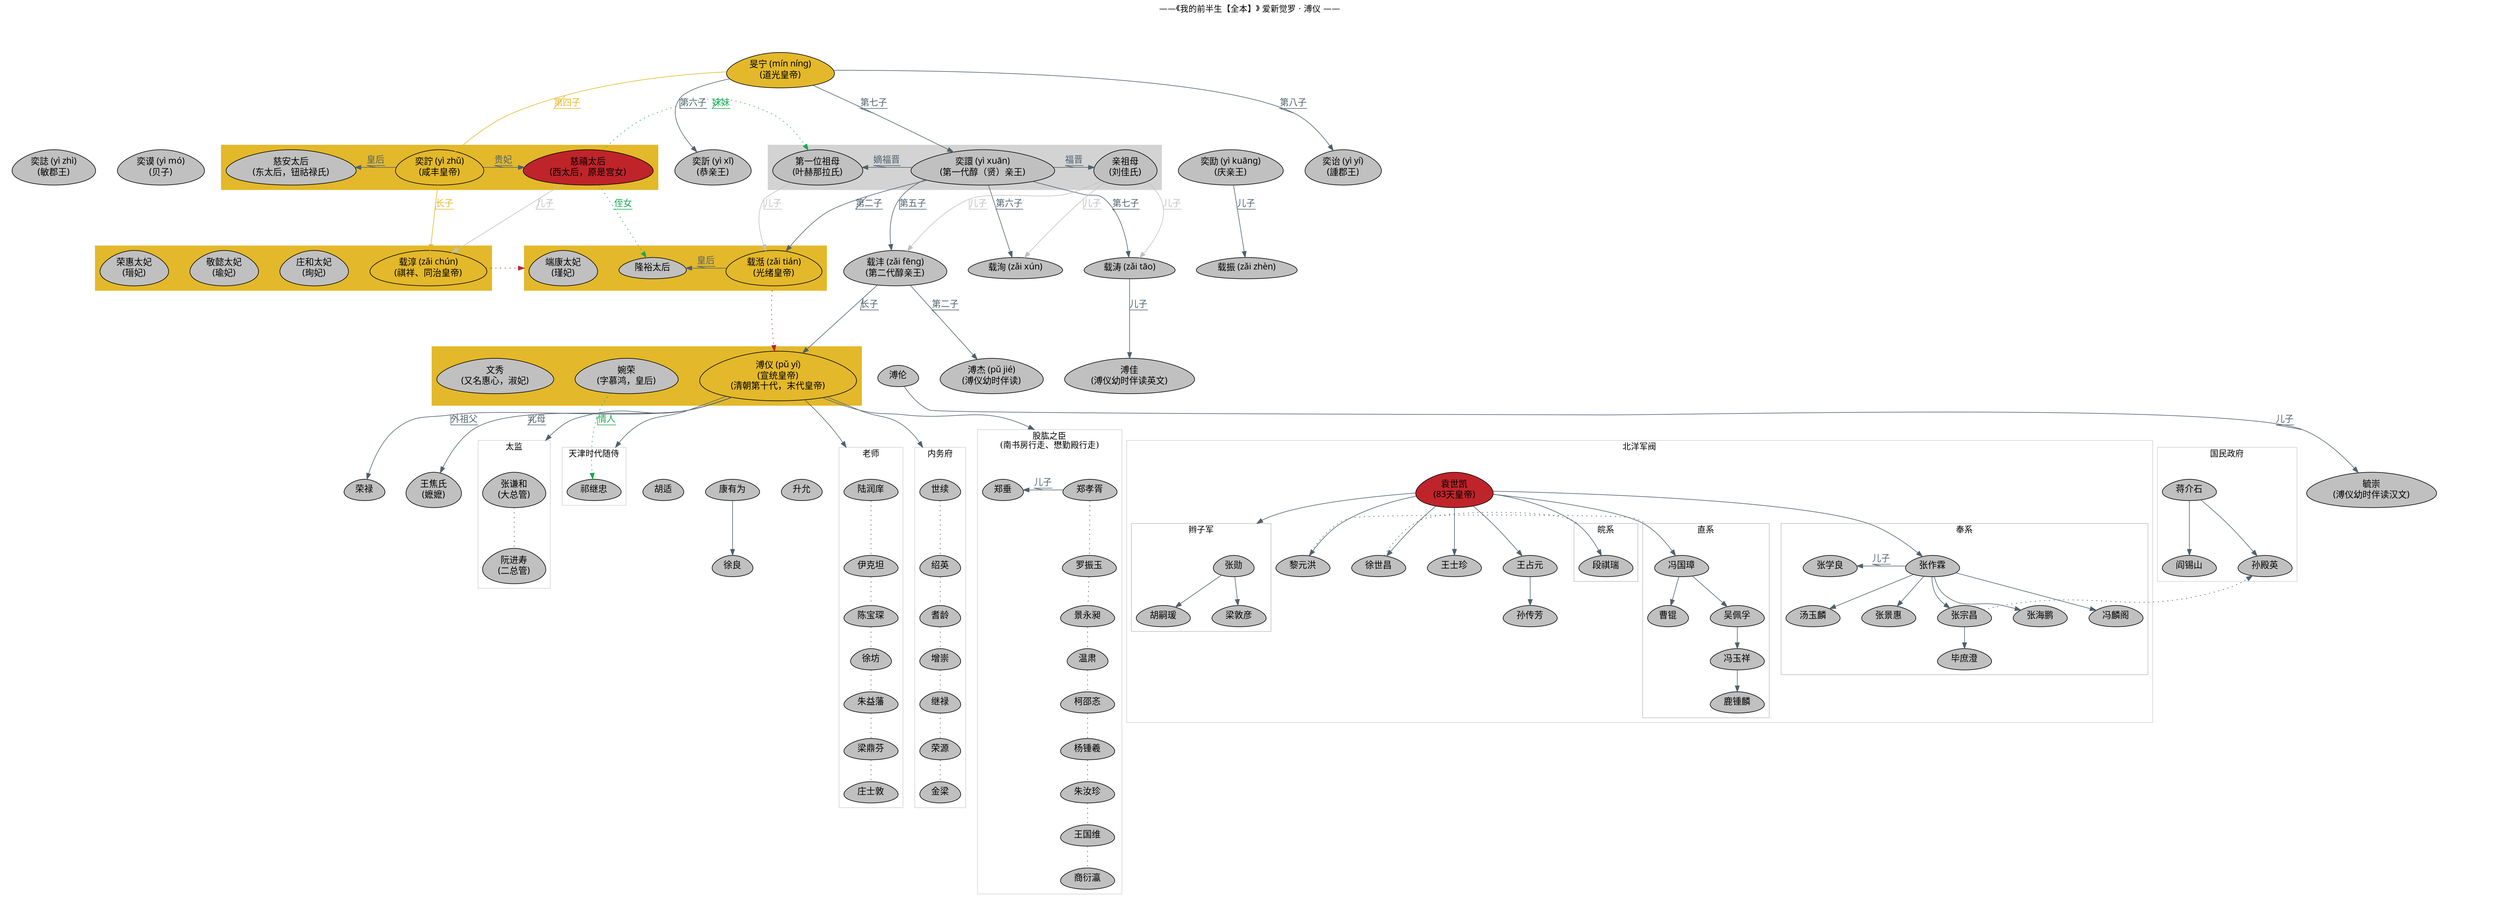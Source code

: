 digraph wdqbs {
    label="——《我的前半生【全本】》 爱新觉罗 · 溥仪 ——"
    labelloc=t
    style=invis
    nodesep=.5
    ranksep=.5
    compound=true
    node [fontname="Monaco",fontsize=15,fontcolor=black,style=filled,fillcolor="grey",shape=egg]
    edge [fontname="Monaco",fontsize=15,color="#50616d",fontcolor="#50616d",weight=3,decorate=true]

    subgraph cluster07 {
        rank=same

        "旻宁" [label="旻宁 (mín níng)\n(道光皇帝)\n",fillcolor="#e3b82a"]
    }

    "旻宁" -> "奕詝" [label="第四子",color="#e3b82a",fontcolor="#e3b82a"]
    "旻宁" -> "奕訢" [label="第六子"]
    "旻宁" -> "奕譞" [label="第七子"]
    "旻宁" -> "奕诒" [label="第八子"]

    subgraph cluster08 {
        rank=same

        subgraph cluster0804 {
            label=""
            style=filled
            color="#e3b82a"

            "奕詝" [label="奕詝 (yì zhǔ)\n(咸丰皇帝)\n",fillcolor="#e3b82a"]
            "慈禧太后" [label="慈禧太后\n(西太后，原是宫女)\n",fillcolor="#bf242a"]
            "慈安太后" [label="慈安太后\n(东太后，钮祜禄氏)\n"]
        }
        "奕訢" [label="奕訢 (yì xī)\n(恭亲王)\n"]
        subgraph cluster0807 {
            label=""
            style=filled
            color="lightgrey"

            "奕譞" [label="奕譞 (yì xuān)\n(第一代醇（贤）亲王)\n"]
            "第一位祖母" [label="第一位祖母\n(叶赫那拉氏)\n"]
            "亲祖母刘佳氏" [label="亲祖母\n(刘佳氏)\n"]
        }
        "奕诒" [label="奕诒 (yì yí)\n(諥郡王)\n"]

        "奕劻" [label="奕劻 (yì kuāng)\n(庆亲王)\n"]
        "奕谟" [label="奕谟 (yì mó)\n(贝子)\n"]
        "奕誌" [label="奕誌 (yì zhì)\n(敏郡王)\n"]
    }

    "奕詝" -> "载淳" [label="长子",color="#e3b82a",fontcolor="#e3b82a"]
    "奕譞" -> "载湉" [label="第二子"]
    "奕譞" -> "载沣" [label="第五子"]
    "奕譞" -> "载洵" [label="第六子"]
    "奕譞" -> "载涛" [label="第七子"]

    "奕劻" -> "载振" [label="儿子"]

    subgraph cluster09 {
        rank=same

        subgraph cluster0901 {
            label=""
            style=filled
            color="#e3b82a"

            "载淳" [label="载淳 (zǎi chún)\n(祺祥、同治皇帝)\n",fillcolor="#e3b82a"]
            "庄和太妃" [label="庄和太妃\n(珣妃)\n"]
            "敬懿太妃" [label="敬懿太妃\n(瑜妃)\n"]
            "荣惠太妃" [label="荣惠太妃\n(瑨妃)\n"]
        }
        subgraph cluster0902 {
            label=""
            style=filled
            color="#e3b82a"

            "载湉" [label="载湉 (zǎi tián)\n(光绪皇帝)\n",fillcolor="#e3b82a"]
            "隆裕太后" [label="隆裕太后"]
            "端康太妃" [label="端康太妃\n(瑾妃)\n"]
        }
        "载沣" [label="载沣 (zǎi fēng)\n(第二代醇亲王)\n"]
        "载洵" [label="载洵 (zǎi xún)\n"]
        "载涛" [label="载涛 (zǎi tāo)\n"]

        "载振" [label="载振 (zǎi zhèn)\n"]
    }

    "载沣" -> "溥仪" [label="长子"]
    "载沣" -> "溥杰" [label="第二子"]
    "载涛" -> "溥佳" [label="儿子"]

    subgraph cluster10 {
        rank=same

        subgraph cluster1001 {
            label=""
            style=filled
            color="#e3b82a"

            "溥仪" [label="溥仪 (pǔ yí)\n(宣统皇帝)\n(清朝第十代，末代皇帝)\n",fillcolor="#e3b82a"]
            "婉荣" [label="婉荣\n(字慕鸿，皇后)\n"]
            "文秀" [label="文秀\n(又名惠心，淑妃)\n"]
        }
        "溥杰" [label="溥杰 (pǔ jié)\n(溥仪幼时伴读)\n"]

        "溥佳" [label="溥佳\n(溥仪幼时伴读英文)\n"]
        "溥伦" [label="溥伦\n"]
    }

    "溥伦" -> "毓崇" [label="儿子"]

    subgraph cluster11 {
        rank=same

        "毓崇" [label="毓崇\n(溥仪幼时伴读汉文)\n"]
    }

    # 后宫那些事
    "奕詝" -> "慈安太后" [label="皇后",color="#50616d",fontcolor="#50616d",constraint=false,weight=0,minlen=0.7]
    "奕詝" -> "慈禧太后" [label="贵妃",color="#50616d",fontcolor="#50616d",constraint=false,weight=0,minlen=0.7]
    "慈禧太后" -> "载淳" [label="儿子",color="grey",fontcolor="grey",weight=0]
    "奕譞" -> "第一位祖母" [label="嫡福晋",color="#50616d",fontcolor="#50616d",constraint=false,weight=0,minlen=0.7]
    "奕譞" -> "亲祖母刘佳氏" [label="福晋",color="#50616d",fontcolor="#50616d",constraint=false,weight=0,minlen=0.7]
    "第一位祖母" -> "载湉" [label="儿子",color="grey",fontcolor="grey",weight=0]
    "亲祖母刘佳氏" -> {"载沣","载洵","载涛"} [label="儿子",fontcolor="grey",color="grey",weight=0]
    "慈禧太后" -> "第一位祖母" [label="妹妹",color="#16a951",fontcolor="#16a951",style=dotted,constraint=false,weight=0]
    "载湉" -> "隆裕太后" [label="皇后",color="#50616d",fontcolor="#50616d",constraint=false,weight=0,minlen=0.7]
    "慈禧太后" -> "隆裕太后" [label="侄女",color="#16a951",fontcolor="#16a951",style=dotted,weight=0]

    # 慈禧干政
    "载淳" -> "端康太妃" [color="#bf242a",lhead=cluster0902,style=dotted,constraint=false,weight=0]
    "载湉" -> "溥仪" [color="#bf242a",ltail=cluster0902,style=dotted,constraint=false]

    # 溥仪
    // "溥仪" -> {"溥杰","溥佳"} [dir=none,style=dotted,constraint=false,weight=0,minlen=0.7]
    // "溥仪" -> "毓崇" [dir=none,style=dotted]
    "溥仪" -> "荣禄" [label="外祖父"]
    "溥仪" -> "王焦氏" [label="乳母"]
    {"王焦氏" [label="王焦氏\n(嬷嬷)\n"]}
    "溥仪" -> "张谦和" [lhead=cluster_taijian]
    subgraph cluster_taijian {
        label="太监";style="";color="lightgrey";
        "张谦和" -> "阮进寿" [dir=none,style=dotted]
        "张谦和" [label="张谦和\n(大总管)\n"]
        "阮进寿" [label="阮进寿\n(二总管)\n"]
    }
    "溥仪" -> "祁继忠" [lhead=cluster_suishi]
    "婉荣" -> "祁继忠" [label="情人",color="#16a951",fontcolor="#16a951",style=dotted]
    subgraph cluster_suishi {
        label="天津时代随侍";style="";color="lightgrey";
        "祁继忠"
    }
    "溥仪" -> "胡适" [color=none]
    "溥仪" -> "康有为" [color=none]
    subgraph cluster_kangyw {
        label="";style=invis;color="lightgrey";
        "康有为" -> "徐良"
    }
    "溥仪" -> "升允" [color=none]
    "溥仪" -> "陆润庠" [lhead=cluster_teacher]
    subgraph cluster_teacher {
        label="老师";style="";color="lightgrey";
        "陆润庠" -> "伊克坦" -> "陈宝琛" -> "徐坊" -> "朱益藩" -> "梁鼎芬" -> "庄士敦" [dir=none,style=dotted]
    }
    "溥仪" -> "世续" [lhead=cluster_neiwufu]
    subgraph cluster_neiwufu {
        label="内务府";style="";color="lightgrey";
        "世续" -> "绍英" -> "耆龄" -> "增崇" -> "继禄" -> "荣源" -> "金梁" [dir=none,style=dotted]
    }
    "溥仪" -> "郑孝胥" [lhead=cluster_gugong]
    subgraph cluster_gugong {
        label="股肱之臣\n(南书房行走、懋勤殿行走)\n";style="";color="lightgrey";
        "郑孝胥" -> "罗振玉" -> "景永昶" -> "温肃" -> "柯邵忞" -> "杨锺羲" -> "朱汝珍" -> "王国维" -> "商衍瀛" [dir=none,style=dotted]
        "郑孝胥" -> "郑垂" [label="儿子",constraint=false,weight=0,minlen=0.7]
    }
    "溥仪" -> "袁世凯" [color=none,lhead=cluster_beiyang]
    subgraph cluster_beiyang {
        label="北洋军阀";style="";color="lightgrey";

        "袁世凯" [label="袁世凯\n(83天皇帝)\n",fillcolor="#bf242a"]
        
        "袁世凯" -> "张勋" [lhead=cluster_bianzijun]
        subgraph cluster_bianzijun {
            label="辫子军";style="";color="grey";
            "张勋" -> {"胡嗣瑗","梁敦彦"}
        }
        
        "袁世凯" -> {"黎元洪","徐世昌","王士珍","王占元","段祺瑞","冯国璋","张作霖"}
        "黎元洪" -> "冯国璋" [dir=none,lhead=cluster_beiyang_zhi,style=dotted,constraint=false,weight=0]
        "徐世昌" -> "段祺瑞" [dir=none,lhead=cluster_beiyang_wan,style=dotted,constraint=false,weight=0]
        subgraph cluster_beiyang_feng {
            label="奉系";style="";color="grey";
            "张作霖" -> {"张海鹏","冯麟阁","汤玉麟","张景惠","张宗昌"}
            "张作霖" -> "张学良" [label="儿子",constraint=false,weight=0,minlen=0.7]
            "张宗昌" -> "毕庶澄"
        }
        subgraph cluster_beiyang_zhi {
            label="直系";style="";color="grey";
            "冯国璋" -> {"曹锟","吴佩孚"}
            "吴佩孚" -> "冯玉祥" -> "鹿锺麟"
        }
        subgraph cluster_beiyang_wan {
            label="皖系";style="";color="grey";
            "段祺瑞";
        }
        "王占元" -> "孙传芳"
    }
    "溥仪" -> "蒋介石" [color=none,lhead=cluster_guomingzhenfu]
    "张宗昌" -> "孙殿英" [style=dotted,constraint=false,weight=0]
    subgraph cluster_guomingzhenfu {
        label="国民政府\n";style="";color="lightgrey";
        "蒋介石" -> {"阎锡山","孙殿英"}
    }
}